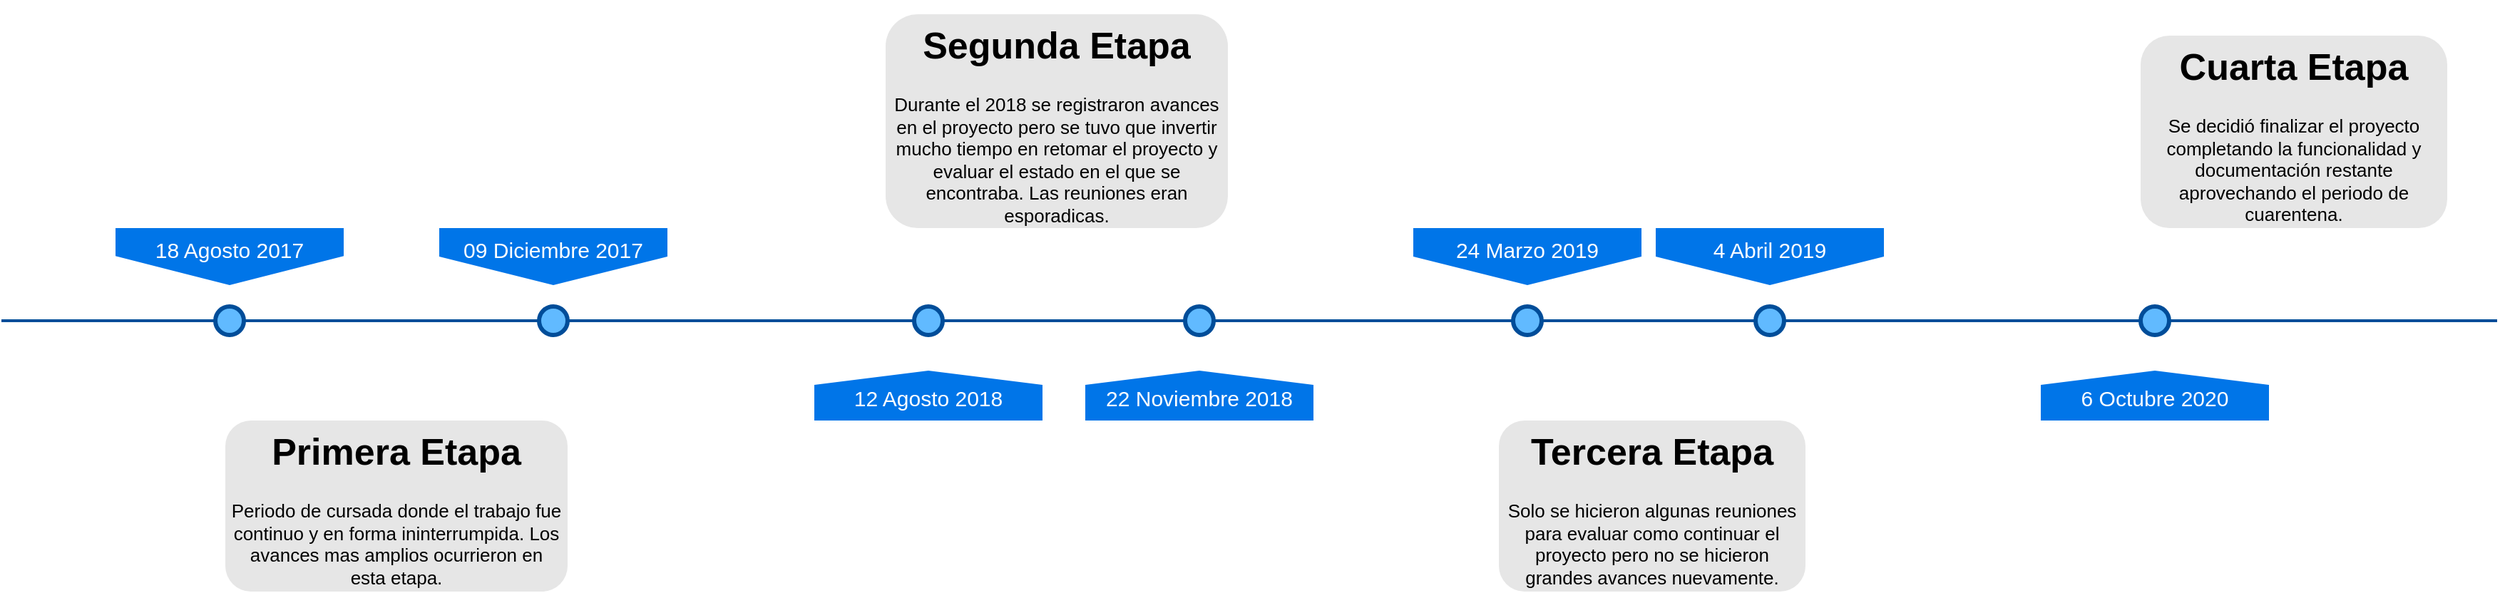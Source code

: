 <mxfile version="13.9.8" type="device"><diagram name="Page-1" id="82e54ff1-d628-8f03-85c4-9753963a91cd"><mxGraphModel dx="868" dy="450" grid="1" gridSize="10" guides="1" tooltips="1" connect="1" arrows="1" fold="1" page="1" pageScale="1" pageWidth="1100" pageHeight="850" background="#ffffff" math="0" shadow="0"><root><mxCell id="0"/><mxCell id="1" parent="0"/><mxCell id="4ec97bd9e5d20128-1" value="" style="line;strokeWidth=2;html=1;fillColor=none;fontSize=28;fontColor=#004D99;strokeColor=#004D99;" parent="1" vertex="1"><mxGeometry x="40" y="400" width="1750" height="10" as="geometry"/></mxCell><mxCell id="4ec97bd9e5d20128-5" value="18 Agosto 2017" style="shape=offPageConnector;whiteSpace=wrap;html=1;fillColor=#0075E8;fontSize=15;fontColor=#FFFFFF;size=0.509;verticalAlign=top;strokeColor=none;" parent="1" vertex="1"><mxGeometry x="120" y="340" width="160" height="40" as="geometry"/></mxCell><mxCell id="4ec97bd9e5d20128-6" value="09 Diciembre 2017" style="shape=offPageConnector;whiteSpace=wrap;html=1;fillColor=#0075E8;fontSize=15;fontColor=#FFFFFF;size=0.5;verticalAlign=top;strokeColor=none;" parent="1" vertex="1"><mxGeometry x="347" y="340" width="160" height="40" as="geometry"/></mxCell><mxCell id="4ec97bd9e5d20128-8" value="12 Agosto 2018" style="shape=offPageConnector;whiteSpace=wrap;html=1;fillColor=#0075E8;fontSize=15;fontColor=#FFFFFF;size=0.286;flipV=1;verticalAlign=bottom;strokeColor=none;spacingBottom=4;" parent="1" vertex="1"><mxGeometry x="610" y="440" width="160" height="35" as="geometry"/></mxCell><mxCell id="4ec97bd9e5d20128-9" value="" style="ellipse;whiteSpace=wrap;html=1;fillColor=#61BAFF;fontSize=28;fontColor=#004D99;strokeWidth=3;strokeColor=#004D99;" parent="1" vertex="1"><mxGeometry x="190" y="395" width="20" height="20" as="geometry"/></mxCell><mxCell id="4ec97bd9e5d20128-10" value="" style="ellipse;whiteSpace=wrap;html=1;fillColor=#61BAFF;fontSize=28;fontColor=#004D99;strokeWidth=3;strokeColor=#004D99;" parent="1" vertex="1"><mxGeometry x="417" y="395" width="20" height="20" as="geometry"/></mxCell><mxCell id="4ec97bd9e5d20128-11" value="" style="ellipse;whiteSpace=wrap;html=1;fillColor=#61BAFF;fontSize=28;fontColor=#004D99;strokeWidth=3;strokeColor=#004D99;" parent="1" vertex="1"><mxGeometry x="680" y="395" width="20" height="20" as="geometry"/></mxCell><mxCell id="4ec97bd9e5d20128-13" value="" style="ellipse;whiteSpace=wrap;html=1;fillColor=#61BAFF;fontSize=28;fontColor=#004D99;strokeWidth=3;strokeColor=#004D99;" parent="1" vertex="1"><mxGeometry x="870" y="395" width="20" height="20" as="geometry"/></mxCell><mxCell id="4ec97bd9e5d20128-14" value="&lt;h1&gt;Primera Etapa&lt;/h1&gt;&lt;p&gt;Periodo de cursada donde el trabajo fue continuo y en forma ininterrumpida. Los avances mas amplios ocurrieron en esta etapa.&lt;/p&gt;" style="text;html=1;spacing=5;spacingTop=-20;whiteSpace=wrap;overflow=hidden;strokeColor=none;strokeWidth=3;fillColor=#E6E6E6;fontSize=13;fontColor=#000000;align=center;rounded=1;" parent="1" vertex="1"><mxGeometry x="197" y="475" width="240" height="120" as="geometry"/></mxCell><mxCell id="4ec97bd9e5d20128-17" value="&lt;h1&gt;Tercera Etapa&lt;/h1&gt;&lt;p&gt;Solo se hicieron algunas reuniones para evaluar como continuar el proyecto pero no se hicieron grandes avances nuevamente.&lt;/p&gt;" style="text;html=1;spacing=5;spacingTop=-20;whiteSpace=wrap;overflow=hidden;strokeColor=none;strokeWidth=3;fillColor=#E6E6E6;fontSize=13;fontColor=#000000;align=center;rounded=1;" parent="1" vertex="1"><mxGeometry x="1090" y="475" width="215" height="120" as="geometry"/></mxCell><mxCell id="4ec97bd9e5d20128-18" value="&lt;h1&gt;Segunda Etapa&lt;/h1&gt;&lt;p&gt;Durante el 2018 se registraron avances en el proyecto pero se tuvo que invertir mucho tiempo en retomar el proyecto y evaluar el estado en el que se encontraba. Las reuniones eran esporadicas.&lt;/p&gt;" style="text;html=1;spacing=5;spacingTop=-20;whiteSpace=wrap;overflow=hidden;strokeColor=none;strokeWidth=3;fillColor=#E6E6E6;fontSize=13;fontColor=#000000;align=center;rounded=1;" parent="1" vertex="1"><mxGeometry x="660" y="190" width="240" height="150" as="geometry"/></mxCell><mxCell id="h7xICW_7FHw_DZ4_IUn0-2" value="22 Noviembre 2018" style="shape=offPageConnector;whiteSpace=wrap;html=1;fillColor=#0075E8;fontSize=15;fontColor=#FFFFFF;size=0.286;flipV=1;verticalAlign=bottom;strokeColor=none;spacingBottom=4;" vertex="1" parent="1"><mxGeometry x="800" y="440" width="160" height="35" as="geometry"/></mxCell><mxCell id="h7xICW_7FHw_DZ4_IUn0-3" value="" style="ellipse;whiteSpace=wrap;html=1;fillColor=#61BAFF;fontSize=28;fontColor=#004D99;strokeWidth=3;strokeColor=#004D99;" vertex="1" parent="1"><mxGeometry x="1100" y="395" width="20" height="20" as="geometry"/></mxCell><mxCell id="h7xICW_7FHw_DZ4_IUn0-9" value="24 Marzo 2019" style="shape=offPageConnector;whiteSpace=wrap;html=1;fillColor=#0075E8;fontSize=15;fontColor=#FFFFFF;size=0.5;verticalAlign=top;strokeColor=none;" vertex="1" parent="1"><mxGeometry x="1030" y="340" width="160" height="40" as="geometry"/></mxCell><mxCell id="h7xICW_7FHw_DZ4_IUn0-10" value="" style="ellipse;whiteSpace=wrap;html=1;fillColor=#61BAFF;fontSize=28;fontColor=#004D99;strokeWidth=3;strokeColor=#004D99;" vertex="1" parent="1"><mxGeometry x="1270" y="395" width="20" height="20" as="geometry"/></mxCell><mxCell id="h7xICW_7FHw_DZ4_IUn0-12" value="4 Abril 2019" style="shape=offPageConnector;whiteSpace=wrap;html=1;fillColor=#0075E8;fontSize=15;fontColor=#FFFFFF;size=0.5;verticalAlign=top;strokeColor=none;" vertex="1" parent="1"><mxGeometry x="1200" y="340" width="160" height="40" as="geometry"/></mxCell><mxCell id="h7xICW_7FHw_DZ4_IUn0-14" value="" style="ellipse;whiteSpace=wrap;html=1;fillColor=#61BAFF;fontSize=28;fontColor=#004D99;strokeWidth=3;strokeColor=#004D99;" vertex="1" parent="1"><mxGeometry x="1540" y="395" width="20" height="20" as="geometry"/></mxCell><mxCell id="h7xICW_7FHw_DZ4_IUn0-15" value="6 Octubre 2020" style="shape=offPageConnector;whiteSpace=wrap;html=1;fillColor=#0075E8;fontSize=15;fontColor=#FFFFFF;size=0.286;flipV=1;verticalAlign=bottom;strokeColor=none;spacingBottom=4;" vertex="1" parent="1"><mxGeometry x="1470" y="440" width="160" height="35" as="geometry"/></mxCell><mxCell id="h7xICW_7FHw_DZ4_IUn0-16" value="&lt;h1&gt;Cuarta Etapa&lt;/h1&gt;&lt;p&gt;Se decidió finalizar el proyecto completando la funcionalidad y documentación restante aprovechando el periodo de cuarentena.&lt;/p&gt;" style="text;html=1;spacing=5;spacingTop=-20;whiteSpace=wrap;overflow=hidden;strokeColor=none;strokeWidth=3;fillColor=#E6E6E6;fontSize=13;fontColor=#000000;align=center;rounded=1;" vertex="1" parent="1"><mxGeometry x="1540" y="205" width="215" height="135" as="geometry"/></mxCell></root></mxGraphModel></diagram></mxfile>